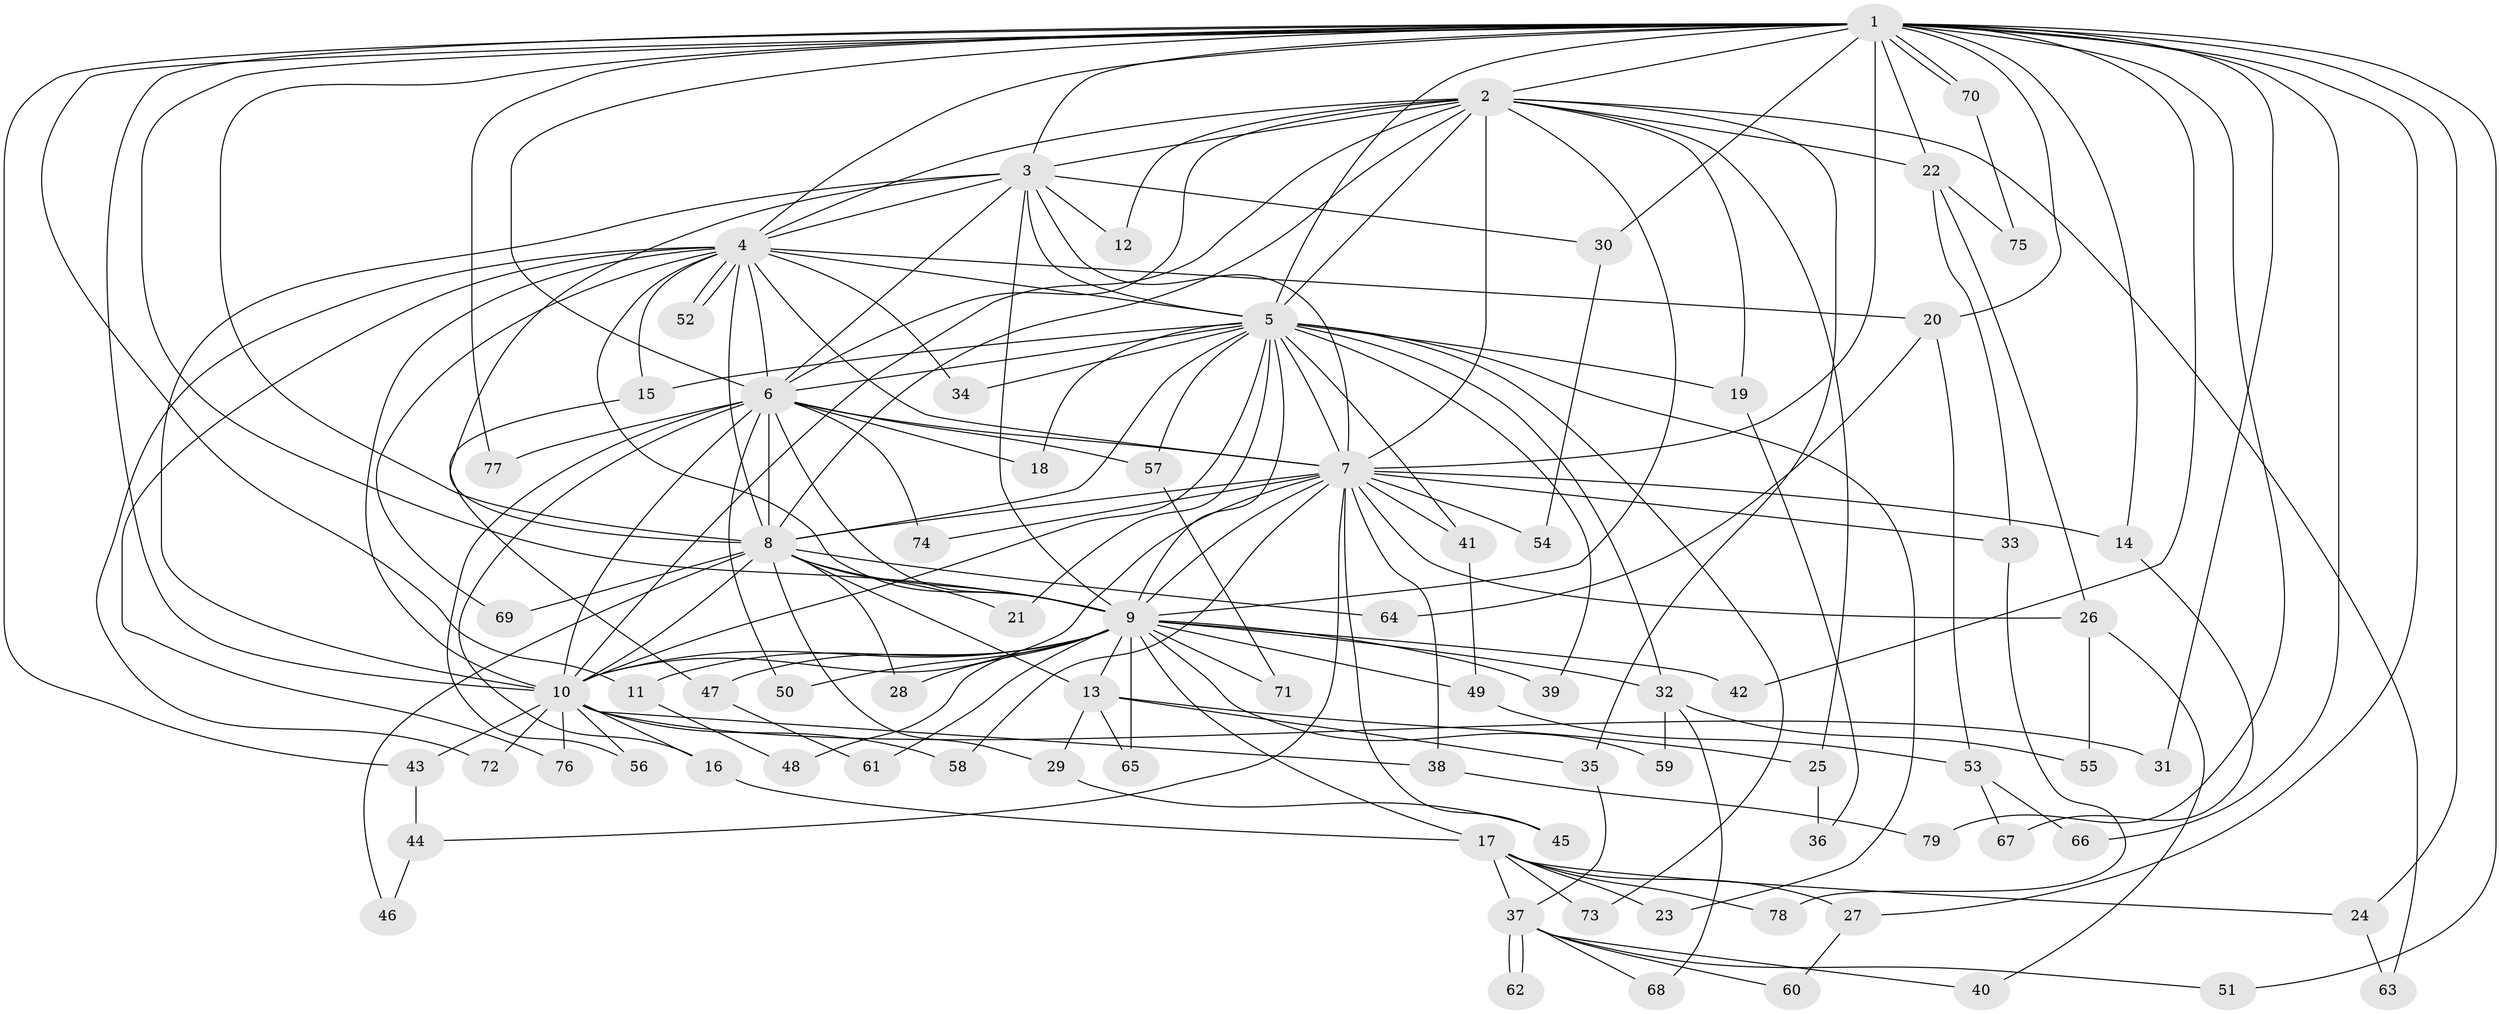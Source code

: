 // coarse degree distribution, {9: 0.02127659574468085, 20: 0.02127659574468085, 1: 0.2127659574468085, 2: 0.48936170212765956, 7: 0.02127659574468085, 3: 0.0851063829787234, 4: 0.0425531914893617, 6: 0.0425531914893617, 5: 0.02127659574468085, 13: 0.02127659574468085, 24: 0.02127659574468085}
// Generated by graph-tools (version 1.1) at 2025/48/03/04/25 21:48:26]
// undirected, 79 vertices, 183 edges
graph export_dot {
graph [start="1"]
  node [color=gray90,style=filled];
  1;
  2;
  3;
  4;
  5;
  6;
  7;
  8;
  9;
  10;
  11;
  12;
  13;
  14;
  15;
  16;
  17;
  18;
  19;
  20;
  21;
  22;
  23;
  24;
  25;
  26;
  27;
  28;
  29;
  30;
  31;
  32;
  33;
  34;
  35;
  36;
  37;
  38;
  39;
  40;
  41;
  42;
  43;
  44;
  45;
  46;
  47;
  48;
  49;
  50;
  51;
  52;
  53;
  54;
  55;
  56;
  57;
  58;
  59;
  60;
  61;
  62;
  63;
  64;
  65;
  66;
  67;
  68;
  69;
  70;
  71;
  72;
  73;
  74;
  75;
  76;
  77;
  78;
  79;
  1 -- 2;
  1 -- 3;
  1 -- 4;
  1 -- 5;
  1 -- 6;
  1 -- 7;
  1 -- 8;
  1 -- 9;
  1 -- 10;
  1 -- 11;
  1 -- 14;
  1 -- 20;
  1 -- 22;
  1 -- 24;
  1 -- 27;
  1 -- 30;
  1 -- 31;
  1 -- 42;
  1 -- 43;
  1 -- 51;
  1 -- 66;
  1 -- 70;
  1 -- 70;
  1 -- 77;
  1 -- 79;
  2 -- 3;
  2 -- 4;
  2 -- 5;
  2 -- 6;
  2 -- 7;
  2 -- 8;
  2 -- 9;
  2 -- 10;
  2 -- 12;
  2 -- 19;
  2 -- 22;
  2 -- 25;
  2 -- 35;
  2 -- 63;
  3 -- 4;
  3 -- 5;
  3 -- 6;
  3 -- 7;
  3 -- 8;
  3 -- 9;
  3 -- 10;
  3 -- 12;
  3 -- 30;
  4 -- 5;
  4 -- 6;
  4 -- 7;
  4 -- 8;
  4 -- 9;
  4 -- 10;
  4 -- 15;
  4 -- 20;
  4 -- 34;
  4 -- 52;
  4 -- 52;
  4 -- 69;
  4 -- 72;
  4 -- 76;
  5 -- 6;
  5 -- 7;
  5 -- 8;
  5 -- 9;
  5 -- 10;
  5 -- 15;
  5 -- 18;
  5 -- 19;
  5 -- 21;
  5 -- 23;
  5 -- 32;
  5 -- 34;
  5 -- 39;
  5 -- 41;
  5 -- 57;
  5 -- 73;
  6 -- 7;
  6 -- 8;
  6 -- 9;
  6 -- 10;
  6 -- 16;
  6 -- 18;
  6 -- 50;
  6 -- 56;
  6 -- 57;
  6 -- 74;
  6 -- 77;
  7 -- 8;
  7 -- 9;
  7 -- 10;
  7 -- 14;
  7 -- 26;
  7 -- 33;
  7 -- 38;
  7 -- 41;
  7 -- 44;
  7 -- 45;
  7 -- 54;
  7 -- 58;
  7 -- 74;
  8 -- 9;
  8 -- 10;
  8 -- 13;
  8 -- 21;
  8 -- 28;
  8 -- 29;
  8 -- 46;
  8 -- 64;
  8 -- 69;
  9 -- 10;
  9 -- 11;
  9 -- 13;
  9 -- 17;
  9 -- 28;
  9 -- 32;
  9 -- 39;
  9 -- 42;
  9 -- 47;
  9 -- 48;
  9 -- 49;
  9 -- 50;
  9 -- 59;
  9 -- 61;
  9 -- 65;
  9 -- 71;
  10 -- 16;
  10 -- 31;
  10 -- 38;
  10 -- 43;
  10 -- 56;
  10 -- 58;
  10 -- 72;
  10 -- 76;
  11 -- 48;
  13 -- 25;
  13 -- 29;
  13 -- 35;
  13 -- 65;
  14 -- 67;
  15 -- 47;
  16 -- 17;
  17 -- 23;
  17 -- 24;
  17 -- 27;
  17 -- 37;
  17 -- 73;
  17 -- 78;
  19 -- 36;
  20 -- 53;
  20 -- 64;
  22 -- 26;
  22 -- 33;
  22 -- 75;
  24 -- 63;
  25 -- 36;
  26 -- 40;
  26 -- 55;
  27 -- 60;
  29 -- 45;
  30 -- 54;
  32 -- 55;
  32 -- 59;
  32 -- 68;
  33 -- 78;
  35 -- 37;
  37 -- 40;
  37 -- 51;
  37 -- 60;
  37 -- 62;
  37 -- 62;
  37 -- 68;
  38 -- 79;
  41 -- 49;
  43 -- 44;
  44 -- 46;
  47 -- 61;
  49 -- 53;
  53 -- 66;
  53 -- 67;
  57 -- 71;
  70 -- 75;
}
